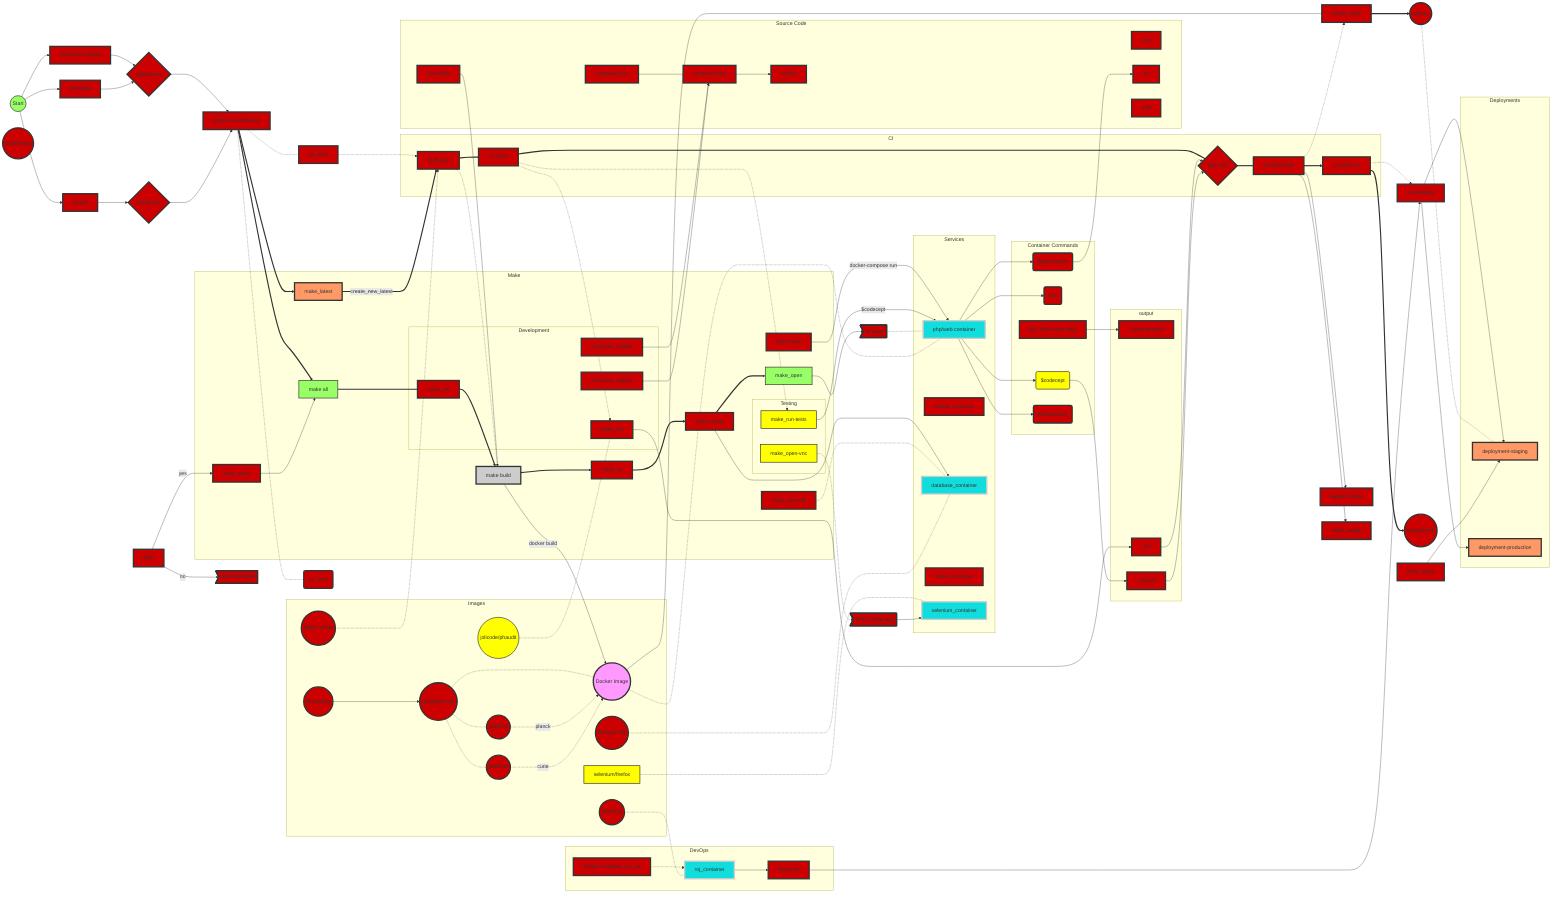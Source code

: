 %% https://knsv.github.io/mermaid/#flowcharts-basic-syntax

graph LR

  start((Start))

  cd_tests
  cd_root["project root directory"]

  browser>browser]
  VNC-Viewer.app>VNC-Viewer.app]
  maintainer>ask maintainer]

  docker_push
  registry((registry))
  public_registry((DockerHub))



  subgraph Make
    make_latest
    make_all["make all"]
    make_build["make build"]
    make_up
    make_setup
    make_open
    make_bash["make bash"]
    make_clean
    make_open-db
    subgraph Development
      composer_update
      composer_require
      make_init
      make_lint
    end
    subgraph Testing
      make_run-tests
      make_open-vnc
    end
  end



  subgraph CI
    CI-BUILD
    CI-TEST
    CI-TEST-OK?{Test OK?}
    CI-RELEASE
    CI-DEPLOY
  end

  subgraph Source Code
    .env
    composer.lock
    composer.json
    src
    web
    vendor
    Dockerfile
  end

  subgraph output
    ./runtime/mysql
    _lint
    _reports
  end

  subgraph Services
    php_container[php/web container]
    worker_container
    database_container
    cache_container
    selenium_container
  end

  subgraph Container Commands
    $codecept
    $yii
    $yii_db/x-dump-data
    $yii_giiant-batch
    $linkchecker
  end

  subgraph Images
    dmstr/roj((dmstr/roj))
    php((library/php))
    percona((Percona DB))
    dmstr/php-yii2((dmstr/php-yii2))
    dmstr/phd5-app((phd5-ce))
    hrzg/phd5-ee-app((phd5-ee))
    schmunk42/gitlab-runner((gitlab-runner))
    namespace/app((Docker Image))
    jolicode/phaudit((jolicode/phaudit))
    selenium/firefox
  end

  subgraph Deployments
    deployment-staging
    deployment-production
  end

  subgraph DevOps
    docker-compose_run_roj -.-> roj_container
    roj_container --> $roj:bash
  end

  start --> download-release
  start --> fork-repo
  start --> git-pull
  update-env --> cd_root
  download-release --> update-env
  fork-repo --> update-env{update-env}
  git-pull --> check-env{check-env}
  check-env --> cd_root

  %%cd_root --> Dockerfile
  cd_root -.- git_push
  cd_root -.- cd_tests
  cd_root ==> make_all
  cd_root ==> make_latest

  CI-BUILD -.-> make_build
  CI-TEST -.-> make_lint
  CI-RELEASE -.-> docker_push
  CI-DEPLOY -.-> roj-redeploy
  CI-DEPLOY ==> deployment((Deployment))
  CI-BUILD === CI-TEST
  CI-TEST === CI-TEST-OK?
  CI-TEST-OK? === CI-RELEASE
  CI-RELEASE ==> CI-DEPLOY
  CI-TEST -.-> make_run-tests
  %% CI-TEST --> CI-TEST-OK?{error}
  _lint --> CI-TEST-OK?
  _reports --> CI-TEST-OK?

  CI-RELEASE --> tagged_image
  CI-RELEASE --> latest_image



  schmunk42/gitlab-runner -.-> CI-BUILD
  jolicode/phaudit -.- make_lint

  %% Dockerfile -.- vendor
  %% Dockerfile -.- src
  %% Dockerfile -.- web
  %% Dockerfile -.- composer.lock
  composer.json --- composer.lock
  composer_update --> composer.lock
  composer_require --> composer.lock
  composer.lock --> vendor

  php --> dmstr/php-yii2
  dmstr/php-yii2 -.- dmstr/phd5-app
  dmstr/php-yii2 -.- hrzg/phd5-ee-app
  dmstr/php-yii2 -.- namespace/app
  dmstr/phd5-app -. planck .-> namespace/app
  hrzg/phd5-ee-app -. curie .-> namespace/app

  click php "http://www.github.com" "This is a tooltip for a link"

  %% error -.- CI-TEST
  cd_tests(cd_tests)


  make_init ==> make_build
  make_lint --> _lint
  Dockerfile --- make_build
  make_open --> browser
  make_setup ==> make_open
  make_setup --> database_container
  make_clean --> make_all
  make_bash -- docker-compose run --> php_container
  make_latest == create_new_latest ==> CI-BUILD

  git_push -.-> CI-BUILD

  %% make_latest --- CI-RELEASE
  make_all === make_init
  %%make_init --> .env
  make_build ==> make_up
  make_build -- docker build --> namespace/app
  make_up ==> make_setup
  make_open-vnc -.-> VNC-Viewer.app
  make_open-db -.- database_container
  make_run-tests -- $codecept --> php_container
  %%make_all --> error{error}
  %% cd_tests -.- make_bash
  %% cd_tests -.- make_run-tests
  %% cd_tests -.- make_open
  %% cd_tests -.- make_open-vnc
  %%cd_tests -.- make_up
  %%test:make_up ==> make_open-vnc
  %%test:make_up ==> make_run-tests

  browser -.- php_container
  php_container --> $yii($yii)
  php_container --> $codecept($codecept)
  php_container --> $linkchecker($linkchecker)
  php_container --> $yii_giiant-batch($giiant-batch)
  namespace/app -.- php_container
  percona -.- database_container
  selenium/firefox -.- selenium_container

  docker_push ==> registry
  %% namespace/app --> registry
  VNC-Viewer.app --> selenium_container
  %% cd_tests -.- make_all
  $codecept --> _reports
  $yii_giiant-batch --> src


  dmstr/roj -.- roj_container
  $roj:bash --> roj-redeploy
  roj-redeploy --> deployment-staging
  registry -.- deployment-staging
  roj-redeploy --> deployment-production

  namespace/app --- docker_push

  initial_setup --> deployment-staging

  error -- no --> maintainer
  error -- yes --> make_clean

  $yii_db/x-dump-data --> ./runtime/mysql

  %% Styles
   style namespace/app fill:#f9f,stroke:#333,stroke-width:4px;
   classDef default fill:#c00,stroke:#333,stroke-width:4px;
   classDef gray fill:#ccc,stroke:#333,stroke-width:4px;
   classDef green fill:#9f6,stroke:#333,stroke-width:2px;
   classDef orange fill:#f96,stroke:#333,stroke-width:4px;
   classDef yellow fill:#ff0,stroke:#333,stroke-width:2px;
   classDef cyan fill:#1dd,stroke:#ccc,stroke-width:4px;
   class make_build,namespace/app gray
   class start,make_all,make_open green
   class make_latest,deployment-staging,deployment-production orange
   class make_run-tests,$codecept,make_open-vnc,selenium/firefox,jolicode/phaudit yellow
   class roj_container,php_container,selenium_container,database_container cyan